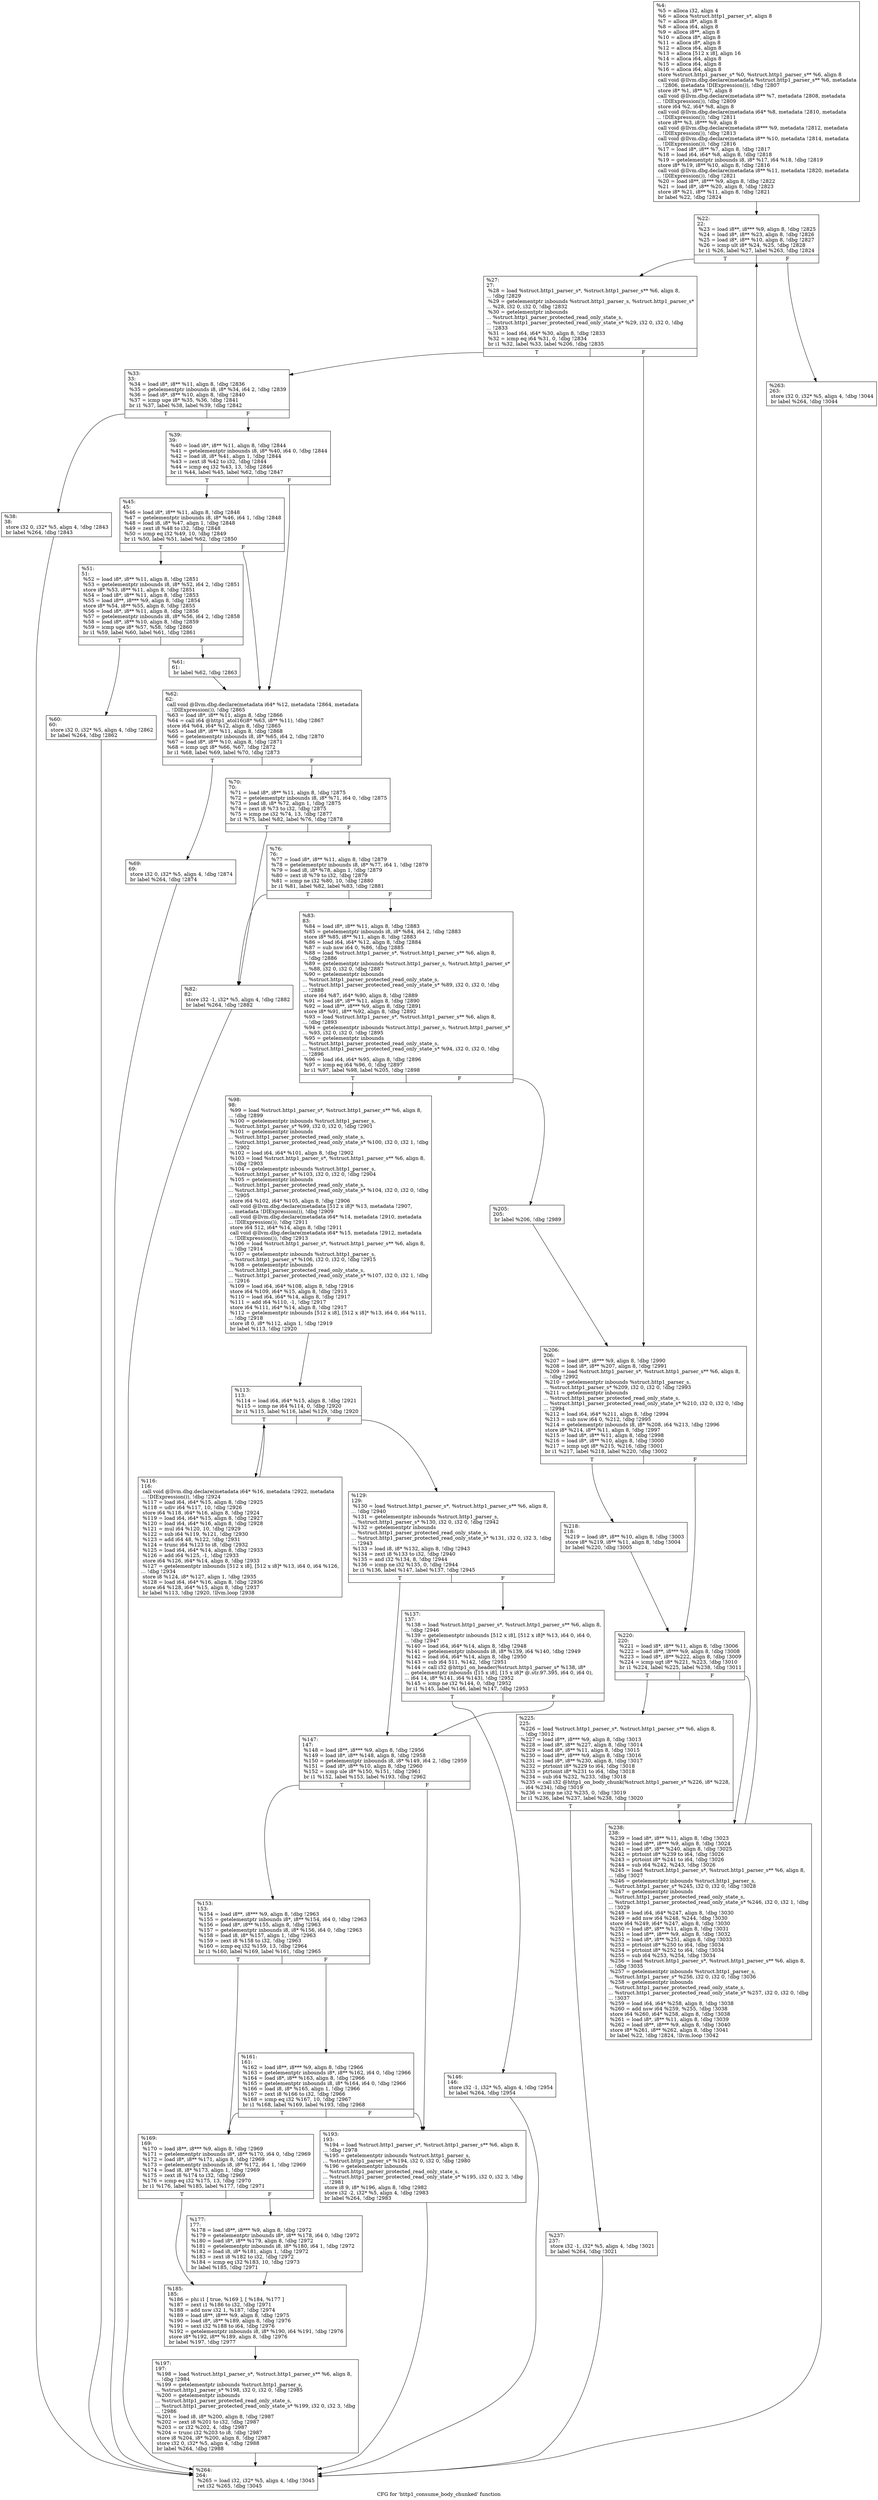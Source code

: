 digraph "CFG for 'http1_consume_body_chunked' function" {
	label="CFG for 'http1_consume_body_chunked' function";

	Node0x5568522295c0 [shape=record,label="{%4:\l  %5 = alloca i32, align 4\l  %6 = alloca %struct.http1_parser_s*, align 8\l  %7 = alloca i8*, align 8\l  %8 = alloca i64, align 8\l  %9 = alloca i8**, align 8\l  %10 = alloca i8*, align 8\l  %11 = alloca i8*, align 8\l  %12 = alloca i64, align 8\l  %13 = alloca [512 x i8], align 16\l  %14 = alloca i64, align 8\l  %15 = alloca i64, align 8\l  %16 = alloca i64, align 8\l  store %struct.http1_parser_s* %0, %struct.http1_parser_s** %6, align 8\l  call void @llvm.dbg.declare(metadata %struct.http1_parser_s** %6, metadata\l... !2806, metadata !DIExpression()), !dbg !2807\l  store i8* %1, i8** %7, align 8\l  call void @llvm.dbg.declare(metadata i8** %7, metadata !2808, metadata\l... !DIExpression()), !dbg !2809\l  store i64 %2, i64* %8, align 8\l  call void @llvm.dbg.declare(metadata i64* %8, metadata !2810, metadata\l... !DIExpression()), !dbg !2811\l  store i8** %3, i8*** %9, align 8\l  call void @llvm.dbg.declare(metadata i8*** %9, metadata !2812, metadata\l... !DIExpression()), !dbg !2813\l  call void @llvm.dbg.declare(metadata i8** %10, metadata !2814, metadata\l... !DIExpression()), !dbg !2816\l  %17 = load i8*, i8** %7, align 8, !dbg !2817\l  %18 = load i64, i64* %8, align 8, !dbg !2818\l  %19 = getelementptr inbounds i8, i8* %17, i64 %18, !dbg !2819\l  store i8* %19, i8** %10, align 8, !dbg !2816\l  call void @llvm.dbg.declare(metadata i8** %11, metadata !2820, metadata\l... !DIExpression()), !dbg !2821\l  %20 = load i8**, i8*** %9, align 8, !dbg !2822\l  %21 = load i8*, i8** %20, align 8, !dbg !2823\l  store i8* %21, i8** %11, align 8, !dbg !2821\l  br label %22, !dbg !2824\l}"];
	Node0x5568522295c0 -> Node0x55685222b530;
	Node0x55685222b530 [shape=record,label="{%22:\l22:                                               \l  %23 = load i8**, i8*** %9, align 8, !dbg !2825\l  %24 = load i8*, i8** %23, align 8, !dbg !2826\l  %25 = load i8*, i8** %10, align 8, !dbg !2827\l  %26 = icmp ult i8* %24, %25, !dbg !2828\l  br i1 %26, label %27, label %263, !dbg !2824\l|{<s0>T|<s1>F}}"];
	Node0x55685222b530:s0 -> Node0x55685222f8d0;
	Node0x55685222b530:s1 -> Node0x5568522303c0;
	Node0x55685222f8d0 [shape=record,label="{%27:\l27:                                               \l  %28 = load %struct.http1_parser_s*, %struct.http1_parser_s** %6, align 8,\l... !dbg !2829\l  %29 = getelementptr inbounds %struct.http1_parser_s, %struct.http1_parser_s*\l... %28, i32 0, i32 0, !dbg !2832\l  %30 = getelementptr inbounds\l... %struct.http1_parser_protected_read_only_state_s,\l... %struct.http1_parser_protected_read_only_state_s* %29, i32 0, i32 0, !dbg\l... !2833\l  %31 = load i64, i64* %30, align 8, !dbg !2833\l  %32 = icmp eq i64 %31, 0, !dbg !2834\l  br i1 %32, label %33, label %206, !dbg !2835\l|{<s0>T|<s1>F}}"];
	Node0x55685222f8d0:s0 -> Node0x55685222f920;
	Node0x55685222f8d0:s1 -> Node0x5568522301e0;
	Node0x55685222f920 [shape=record,label="{%33:\l33:                                               \l  %34 = load i8*, i8** %11, align 8, !dbg !2836\l  %35 = getelementptr inbounds i8, i8* %34, i64 2, !dbg !2839\l  %36 = load i8*, i8** %10, align 8, !dbg !2840\l  %37 = icmp uge i8* %35, %36, !dbg !2841\l  br i1 %37, label %38, label %39, !dbg !2842\l|{<s0>T|<s1>F}}"];
	Node0x55685222f920:s0 -> Node0x55685222f970;
	Node0x55685222f920:s1 -> Node0x55685222f9c0;
	Node0x55685222f970 [shape=record,label="{%38:\l38:                                               \l  store i32 0, i32* %5, align 4, !dbg !2843\l  br label %264, !dbg !2843\l}"];
	Node0x55685222f970 -> Node0x556852230410;
	Node0x55685222f9c0 [shape=record,label="{%39:\l39:                                               \l  %40 = load i8*, i8** %11, align 8, !dbg !2844\l  %41 = getelementptr inbounds i8, i8* %40, i64 0, !dbg !2844\l  %42 = load i8, i8* %41, align 1, !dbg !2844\l  %43 = zext i8 %42 to i32, !dbg !2844\l  %44 = icmp eq i32 %43, 13, !dbg !2846\l  br i1 %44, label %45, label %62, !dbg !2847\l|{<s0>T|<s1>F}}"];
	Node0x55685222f9c0:s0 -> Node0x55685222fa10;
	Node0x55685222f9c0:s1 -> Node0x55685222fb50;
	Node0x55685222fa10 [shape=record,label="{%45:\l45:                                               \l  %46 = load i8*, i8** %11, align 8, !dbg !2848\l  %47 = getelementptr inbounds i8, i8* %46, i64 1, !dbg !2848\l  %48 = load i8, i8* %47, align 1, !dbg !2848\l  %49 = zext i8 %48 to i32, !dbg !2848\l  %50 = icmp eq i32 %49, 10, !dbg !2849\l  br i1 %50, label %51, label %62, !dbg !2850\l|{<s0>T|<s1>F}}"];
	Node0x55685222fa10:s0 -> Node0x55685222fa60;
	Node0x55685222fa10:s1 -> Node0x55685222fb50;
	Node0x55685222fa60 [shape=record,label="{%51:\l51:                                               \l  %52 = load i8*, i8** %11, align 8, !dbg !2851\l  %53 = getelementptr inbounds i8, i8* %52, i64 2, !dbg !2851\l  store i8* %53, i8** %11, align 8, !dbg !2851\l  %54 = load i8*, i8** %11, align 8, !dbg !2853\l  %55 = load i8**, i8*** %9, align 8, !dbg !2854\l  store i8* %54, i8** %55, align 8, !dbg !2855\l  %56 = load i8*, i8** %11, align 8, !dbg !2856\l  %57 = getelementptr inbounds i8, i8* %56, i64 2, !dbg !2858\l  %58 = load i8*, i8** %10, align 8, !dbg !2859\l  %59 = icmp uge i8* %57, %58, !dbg !2860\l  br i1 %59, label %60, label %61, !dbg !2861\l|{<s0>T|<s1>F}}"];
	Node0x55685222fa60:s0 -> Node0x55685222fab0;
	Node0x55685222fa60:s1 -> Node0x55685222fb00;
	Node0x55685222fab0 [shape=record,label="{%60:\l60:                                               \l  store i32 0, i32* %5, align 4, !dbg !2862\l  br label %264, !dbg !2862\l}"];
	Node0x55685222fab0 -> Node0x556852230410;
	Node0x55685222fb00 [shape=record,label="{%61:\l61:                                               \l  br label %62, !dbg !2863\l}"];
	Node0x55685222fb00 -> Node0x55685222fb50;
	Node0x55685222fb50 [shape=record,label="{%62:\l62:                                               \l  call void @llvm.dbg.declare(metadata i64* %12, metadata !2864, metadata\l... !DIExpression()), !dbg !2865\l  %63 = load i8*, i8** %11, align 8, !dbg !2866\l  %64 = call i64 @http1_atol16(i8* %63, i8** %11), !dbg !2867\l  store i64 %64, i64* %12, align 8, !dbg !2865\l  %65 = load i8*, i8** %11, align 8, !dbg !2868\l  %66 = getelementptr inbounds i8, i8* %65, i64 2, !dbg !2870\l  %67 = load i8*, i8** %10, align 8, !dbg !2871\l  %68 = icmp ugt i8* %66, %67, !dbg !2872\l  br i1 %68, label %69, label %70, !dbg !2873\l|{<s0>T|<s1>F}}"];
	Node0x55685222fb50:s0 -> Node0x55685222fba0;
	Node0x55685222fb50:s1 -> Node0x55685222fbf0;
	Node0x55685222fba0 [shape=record,label="{%69:\l69:                                               \l  store i32 0, i32* %5, align 4, !dbg !2874\l  br label %264, !dbg !2874\l}"];
	Node0x55685222fba0 -> Node0x556852230410;
	Node0x55685222fbf0 [shape=record,label="{%70:\l70:                                               \l  %71 = load i8*, i8** %11, align 8, !dbg !2875\l  %72 = getelementptr inbounds i8, i8* %71, i64 0, !dbg !2875\l  %73 = load i8, i8* %72, align 1, !dbg !2875\l  %74 = zext i8 %73 to i32, !dbg !2875\l  %75 = icmp ne i32 %74, 13, !dbg !2877\l  br i1 %75, label %82, label %76, !dbg !2878\l|{<s0>T|<s1>F}}"];
	Node0x55685222fbf0:s0 -> Node0x55685222fc90;
	Node0x55685222fbf0:s1 -> Node0x55685222fc40;
	Node0x55685222fc40 [shape=record,label="{%76:\l76:                                               \l  %77 = load i8*, i8** %11, align 8, !dbg !2879\l  %78 = getelementptr inbounds i8, i8* %77, i64 1, !dbg !2879\l  %79 = load i8, i8* %78, align 1, !dbg !2879\l  %80 = zext i8 %79 to i32, !dbg !2879\l  %81 = icmp ne i32 %80, 10, !dbg !2880\l  br i1 %81, label %82, label %83, !dbg !2881\l|{<s0>T|<s1>F}}"];
	Node0x55685222fc40:s0 -> Node0x55685222fc90;
	Node0x55685222fc40:s1 -> Node0x55685222fce0;
	Node0x55685222fc90 [shape=record,label="{%82:\l82:                                               \l  store i32 -1, i32* %5, align 4, !dbg !2882\l  br label %264, !dbg !2882\l}"];
	Node0x55685222fc90 -> Node0x556852230410;
	Node0x55685222fce0 [shape=record,label="{%83:\l83:                                               \l  %84 = load i8*, i8** %11, align 8, !dbg !2883\l  %85 = getelementptr inbounds i8, i8* %84, i64 2, !dbg !2883\l  store i8* %85, i8** %11, align 8, !dbg !2883\l  %86 = load i64, i64* %12, align 8, !dbg !2884\l  %87 = sub nsw i64 0, %86, !dbg !2885\l  %88 = load %struct.http1_parser_s*, %struct.http1_parser_s** %6, align 8,\l... !dbg !2886\l  %89 = getelementptr inbounds %struct.http1_parser_s, %struct.http1_parser_s*\l... %88, i32 0, i32 0, !dbg !2887\l  %90 = getelementptr inbounds\l... %struct.http1_parser_protected_read_only_state_s,\l... %struct.http1_parser_protected_read_only_state_s* %89, i32 0, i32 0, !dbg\l... !2888\l  store i64 %87, i64* %90, align 8, !dbg !2889\l  %91 = load i8*, i8** %11, align 8, !dbg !2890\l  %92 = load i8**, i8*** %9, align 8, !dbg !2891\l  store i8* %91, i8** %92, align 8, !dbg !2892\l  %93 = load %struct.http1_parser_s*, %struct.http1_parser_s** %6, align 8,\l... !dbg !2893\l  %94 = getelementptr inbounds %struct.http1_parser_s, %struct.http1_parser_s*\l... %93, i32 0, i32 0, !dbg !2895\l  %95 = getelementptr inbounds\l... %struct.http1_parser_protected_read_only_state_s,\l... %struct.http1_parser_protected_read_only_state_s* %94, i32 0, i32 0, !dbg\l... !2896\l  %96 = load i64, i64* %95, align 8, !dbg !2896\l  %97 = icmp eq i64 %96, 0, !dbg !2897\l  br i1 %97, label %98, label %205, !dbg !2898\l|{<s0>T|<s1>F}}"];
	Node0x55685222fce0:s0 -> Node0x55685222fd30;
	Node0x55685222fce0:s1 -> Node0x556852230190;
	Node0x55685222fd30 [shape=record,label="{%98:\l98:                                               \l  %99 = load %struct.http1_parser_s*, %struct.http1_parser_s** %6, align 8,\l... !dbg !2899\l  %100 = getelementptr inbounds %struct.http1_parser_s,\l... %struct.http1_parser_s* %99, i32 0, i32 0, !dbg !2901\l  %101 = getelementptr inbounds\l... %struct.http1_parser_protected_read_only_state_s,\l... %struct.http1_parser_protected_read_only_state_s* %100, i32 0, i32 1, !dbg\l... !2902\l  %102 = load i64, i64* %101, align 8, !dbg !2902\l  %103 = load %struct.http1_parser_s*, %struct.http1_parser_s** %6, align 8,\l... !dbg !2903\l  %104 = getelementptr inbounds %struct.http1_parser_s,\l... %struct.http1_parser_s* %103, i32 0, i32 0, !dbg !2904\l  %105 = getelementptr inbounds\l... %struct.http1_parser_protected_read_only_state_s,\l... %struct.http1_parser_protected_read_only_state_s* %104, i32 0, i32 0, !dbg\l... !2905\l  store i64 %102, i64* %105, align 8, !dbg !2906\l  call void @llvm.dbg.declare(metadata [512 x i8]* %13, metadata !2907,\l... metadata !DIExpression()), !dbg !2909\l  call void @llvm.dbg.declare(metadata i64* %14, metadata !2910, metadata\l... !DIExpression()), !dbg !2911\l  store i64 512, i64* %14, align 8, !dbg !2911\l  call void @llvm.dbg.declare(metadata i64* %15, metadata !2912, metadata\l... !DIExpression()), !dbg !2913\l  %106 = load %struct.http1_parser_s*, %struct.http1_parser_s** %6, align 8,\l... !dbg !2914\l  %107 = getelementptr inbounds %struct.http1_parser_s,\l... %struct.http1_parser_s* %106, i32 0, i32 0, !dbg !2915\l  %108 = getelementptr inbounds\l... %struct.http1_parser_protected_read_only_state_s,\l... %struct.http1_parser_protected_read_only_state_s* %107, i32 0, i32 1, !dbg\l... !2916\l  %109 = load i64, i64* %108, align 8, !dbg !2916\l  store i64 %109, i64* %15, align 8, !dbg !2913\l  %110 = load i64, i64* %14, align 8, !dbg !2917\l  %111 = add i64 %110, -1, !dbg !2917\l  store i64 %111, i64* %14, align 8, !dbg !2917\l  %112 = getelementptr inbounds [512 x i8], [512 x i8]* %13, i64 0, i64 %111,\l... !dbg !2918\l  store i8 0, i8* %112, align 1, !dbg !2919\l  br label %113, !dbg !2920\l}"];
	Node0x55685222fd30 -> Node0x55685222fd80;
	Node0x55685222fd80 [shape=record,label="{%113:\l113:                                              \l  %114 = load i64, i64* %15, align 8, !dbg !2921\l  %115 = icmp ne i64 %114, 0, !dbg !2920\l  br i1 %115, label %116, label %129, !dbg !2920\l|{<s0>T|<s1>F}}"];
	Node0x55685222fd80:s0 -> Node0x55685222fdd0;
	Node0x55685222fd80:s1 -> Node0x55685222fe20;
	Node0x55685222fdd0 [shape=record,label="{%116:\l116:                                              \l  call void @llvm.dbg.declare(metadata i64* %16, metadata !2922, metadata\l... !DIExpression()), !dbg !2924\l  %117 = load i64, i64* %15, align 8, !dbg !2925\l  %118 = udiv i64 %117, 10, !dbg !2926\l  store i64 %118, i64* %16, align 8, !dbg !2924\l  %119 = load i64, i64* %15, align 8, !dbg !2927\l  %120 = load i64, i64* %16, align 8, !dbg !2928\l  %121 = mul i64 %120, 10, !dbg !2929\l  %122 = sub i64 %119, %121, !dbg !2930\l  %123 = add i64 48, %122, !dbg !2931\l  %124 = trunc i64 %123 to i8, !dbg !2932\l  %125 = load i64, i64* %14, align 8, !dbg !2933\l  %126 = add i64 %125, -1, !dbg !2933\l  store i64 %126, i64* %14, align 8, !dbg !2933\l  %127 = getelementptr inbounds [512 x i8], [512 x i8]* %13, i64 0, i64 %126,\l... !dbg !2934\l  store i8 %124, i8* %127, align 1, !dbg !2935\l  %128 = load i64, i64* %16, align 8, !dbg !2936\l  store i64 %128, i64* %15, align 8, !dbg !2937\l  br label %113, !dbg !2920, !llvm.loop !2938\l}"];
	Node0x55685222fdd0 -> Node0x55685222fd80;
	Node0x55685222fe20 [shape=record,label="{%129:\l129:                                              \l  %130 = load %struct.http1_parser_s*, %struct.http1_parser_s** %6, align 8,\l... !dbg !2940\l  %131 = getelementptr inbounds %struct.http1_parser_s,\l... %struct.http1_parser_s* %130, i32 0, i32 0, !dbg !2942\l  %132 = getelementptr inbounds\l... %struct.http1_parser_protected_read_only_state_s,\l... %struct.http1_parser_protected_read_only_state_s* %131, i32 0, i32 3, !dbg\l... !2943\l  %133 = load i8, i8* %132, align 8, !dbg !2943\l  %134 = zext i8 %133 to i32, !dbg !2940\l  %135 = and i32 %134, 8, !dbg !2944\l  %136 = icmp ne i32 %135, 0, !dbg !2944\l  br i1 %136, label %147, label %137, !dbg !2945\l|{<s0>T|<s1>F}}"];
	Node0x55685222fe20:s0 -> Node0x55685222ff10;
	Node0x55685222fe20:s1 -> Node0x55685222fe70;
	Node0x55685222fe70 [shape=record,label="{%137:\l137:                                              \l  %138 = load %struct.http1_parser_s*, %struct.http1_parser_s** %6, align 8,\l... !dbg !2946\l  %139 = getelementptr inbounds [512 x i8], [512 x i8]* %13, i64 0, i64 0,\l... !dbg !2947\l  %140 = load i64, i64* %14, align 8, !dbg !2948\l  %141 = getelementptr inbounds i8, i8* %139, i64 %140, !dbg !2949\l  %142 = load i64, i64* %14, align 8, !dbg !2950\l  %143 = sub i64 511, %142, !dbg !2951\l  %144 = call i32 @http1_on_header(%struct.http1_parser_s* %138, i8*\l... getelementptr inbounds ([15 x i8], [15 x i8]* @.str.97.395, i64 0, i64 0),\l... i64 14, i8* %141, i64 %143), !dbg !2952\l  %145 = icmp ne i32 %144, 0, !dbg !2952\l  br i1 %145, label %146, label %147, !dbg !2953\l|{<s0>T|<s1>F}}"];
	Node0x55685222fe70:s0 -> Node0x55685222fec0;
	Node0x55685222fe70:s1 -> Node0x55685222ff10;
	Node0x55685222fec0 [shape=record,label="{%146:\l146:                                              \l  store i32 -1, i32* %5, align 4, !dbg !2954\l  br label %264, !dbg !2954\l}"];
	Node0x55685222fec0 -> Node0x556852230410;
	Node0x55685222ff10 [shape=record,label="{%147:\l147:                                              \l  %148 = load i8**, i8*** %9, align 8, !dbg !2956\l  %149 = load i8*, i8** %148, align 8, !dbg !2958\l  %150 = getelementptr inbounds i8, i8* %149, i64 2, !dbg !2959\l  %151 = load i8*, i8** %10, align 8, !dbg !2960\l  %152 = icmp ule i8* %150, %151, !dbg !2961\l  br i1 %152, label %153, label %193, !dbg !2962\l|{<s0>T|<s1>F}}"];
	Node0x55685222ff10:s0 -> Node0x55685222ff60;
	Node0x55685222ff10:s1 -> Node0x5568522300f0;
	Node0x55685222ff60 [shape=record,label="{%153:\l153:                                              \l  %154 = load i8**, i8*** %9, align 8, !dbg !2963\l  %155 = getelementptr inbounds i8*, i8** %154, i64 0, !dbg !2963\l  %156 = load i8*, i8** %155, align 8, !dbg !2963\l  %157 = getelementptr inbounds i8, i8* %156, i64 0, !dbg !2963\l  %158 = load i8, i8* %157, align 1, !dbg !2963\l  %159 = zext i8 %158 to i32, !dbg !2963\l  %160 = icmp eq i32 %159, 13, !dbg !2964\l  br i1 %160, label %169, label %161, !dbg !2965\l|{<s0>T|<s1>F}}"];
	Node0x55685222ff60:s0 -> Node0x556852230000;
	Node0x55685222ff60:s1 -> Node0x55685222ffb0;
	Node0x55685222ffb0 [shape=record,label="{%161:\l161:                                              \l  %162 = load i8**, i8*** %9, align 8, !dbg !2966\l  %163 = getelementptr inbounds i8*, i8** %162, i64 0, !dbg !2966\l  %164 = load i8*, i8** %163, align 8, !dbg !2966\l  %165 = getelementptr inbounds i8, i8* %164, i64 0, !dbg !2966\l  %166 = load i8, i8* %165, align 1, !dbg !2966\l  %167 = zext i8 %166 to i32, !dbg !2966\l  %168 = icmp eq i32 %167, 10, !dbg !2967\l  br i1 %168, label %169, label %193, !dbg !2968\l|{<s0>T|<s1>F}}"];
	Node0x55685222ffb0:s0 -> Node0x556852230000;
	Node0x55685222ffb0:s1 -> Node0x5568522300f0;
	Node0x556852230000 [shape=record,label="{%169:\l169:                                              \l  %170 = load i8**, i8*** %9, align 8, !dbg !2969\l  %171 = getelementptr inbounds i8*, i8** %170, i64 0, !dbg !2969\l  %172 = load i8*, i8** %171, align 8, !dbg !2969\l  %173 = getelementptr inbounds i8, i8* %172, i64 1, !dbg !2969\l  %174 = load i8, i8* %173, align 1, !dbg !2969\l  %175 = zext i8 %174 to i32, !dbg !2969\l  %176 = icmp eq i32 %175, 13, !dbg !2970\l  br i1 %176, label %185, label %177, !dbg !2971\l|{<s0>T|<s1>F}}"];
	Node0x556852230000:s0 -> Node0x5568522300a0;
	Node0x556852230000:s1 -> Node0x556852230050;
	Node0x556852230050 [shape=record,label="{%177:\l177:                                              \l  %178 = load i8**, i8*** %9, align 8, !dbg !2972\l  %179 = getelementptr inbounds i8*, i8** %178, i64 0, !dbg !2972\l  %180 = load i8*, i8** %179, align 8, !dbg !2972\l  %181 = getelementptr inbounds i8, i8* %180, i64 1, !dbg !2972\l  %182 = load i8, i8* %181, align 1, !dbg !2972\l  %183 = zext i8 %182 to i32, !dbg !2972\l  %184 = icmp eq i32 %183, 10, !dbg !2973\l  br label %185, !dbg !2971\l}"];
	Node0x556852230050 -> Node0x5568522300a0;
	Node0x5568522300a0 [shape=record,label="{%185:\l185:                                              \l  %186 = phi i1 [ true, %169 ], [ %184, %177 ]\l  %187 = zext i1 %186 to i32, !dbg !2971\l  %188 = add nsw i32 1, %187, !dbg !2974\l  %189 = load i8**, i8*** %9, align 8, !dbg !2975\l  %190 = load i8*, i8** %189, align 8, !dbg !2976\l  %191 = sext i32 %188 to i64, !dbg !2976\l  %192 = getelementptr inbounds i8, i8* %190, i64 %191, !dbg !2976\l  store i8* %192, i8** %189, align 8, !dbg !2976\l  br label %197, !dbg !2977\l}"];
	Node0x5568522300a0 -> Node0x556852230140;
	Node0x5568522300f0 [shape=record,label="{%193:\l193:                                              \l  %194 = load %struct.http1_parser_s*, %struct.http1_parser_s** %6, align 8,\l... !dbg !2978\l  %195 = getelementptr inbounds %struct.http1_parser_s,\l... %struct.http1_parser_s* %194, i32 0, i32 0, !dbg !2980\l  %196 = getelementptr inbounds\l... %struct.http1_parser_protected_read_only_state_s,\l... %struct.http1_parser_protected_read_only_state_s* %195, i32 0, i32 3, !dbg\l... !2981\l  store i8 9, i8* %196, align 8, !dbg !2982\l  store i32 -2, i32* %5, align 4, !dbg !2983\l  br label %264, !dbg !2983\l}"];
	Node0x5568522300f0 -> Node0x556852230410;
	Node0x556852230140 [shape=record,label="{%197:\l197:                                              \l  %198 = load %struct.http1_parser_s*, %struct.http1_parser_s** %6, align 8,\l... !dbg !2984\l  %199 = getelementptr inbounds %struct.http1_parser_s,\l... %struct.http1_parser_s* %198, i32 0, i32 0, !dbg !2985\l  %200 = getelementptr inbounds\l... %struct.http1_parser_protected_read_only_state_s,\l... %struct.http1_parser_protected_read_only_state_s* %199, i32 0, i32 3, !dbg\l... !2986\l  %201 = load i8, i8* %200, align 8, !dbg !2987\l  %202 = zext i8 %201 to i32, !dbg !2987\l  %203 = or i32 %202, 4, !dbg !2987\l  %204 = trunc i32 %203 to i8, !dbg !2987\l  store i8 %204, i8* %200, align 8, !dbg !2987\l  store i32 0, i32* %5, align 4, !dbg !2988\l  br label %264, !dbg !2988\l}"];
	Node0x556852230140 -> Node0x556852230410;
	Node0x556852230190 [shape=record,label="{%205:\l205:                                              \l  br label %206, !dbg !2989\l}"];
	Node0x556852230190 -> Node0x5568522301e0;
	Node0x5568522301e0 [shape=record,label="{%206:\l206:                                              \l  %207 = load i8**, i8*** %9, align 8, !dbg !2990\l  %208 = load i8*, i8** %207, align 8, !dbg !2991\l  %209 = load %struct.http1_parser_s*, %struct.http1_parser_s** %6, align 8,\l... !dbg !2992\l  %210 = getelementptr inbounds %struct.http1_parser_s,\l... %struct.http1_parser_s* %209, i32 0, i32 0, !dbg !2993\l  %211 = getelementptr inbounds\l... %struct.http1_parser_protected_read_only_state_s,\l... %struct.http1_parser_protected_read_only_state_s* %210, i32 0, i32 0, !dbg\l... !2994\l  %212 = load i64, i64* %211, align 8, !dbg !2994\l  %213 = sub nsw i64 0, %212, !dbg !2995\l  %214 = getelementptr inbounds i8, i8* %208, i64 %213, !dbg !2996\l  store i8* %214, i8** %11, align 8, !dbg !2997\l  %215 = load i8*, i8** %11, align 8, !dbg !2998\l  %216 = load i8*, i8** %10, align 8, !dbg !3000\l  %217 = icmp ugt i8* %215, %216, !dbg !3001\l  br i1 %217, label %218, label %220, !dbg !3002\l|{<s0>T|<s1>F}}"];
	Node0x5568522301e0:s0 -> Node0x556852230230;
	Node0x5568522301e0:s1 -> Node0x556852230280;
	Node0x556852230230 [shape=record,label="{%218:\l218:                                              \l  %219 = load i8*, i8** %10, align 8, !dbg !3003\l  store i8* %219, i8** %11, align 8, !dbg !3004\l  br label %220, !dbg !3005\l}"];
	Node0x556852230230 -> Node0x556852230280;
	Node0x556852230280 [shape=record,label="{%220:\l220:                                              \l  %221 = load i8*, i8** %11, align 8, !dbg !3006\l  %222 = load i8**, i8*** %9, align 8, !dbg !3008\l  %223 = load i8*, i8** %222, align 8, !dbg !3009\l  %224 = icmp ugt i8* %221, %223, !dbg !3010\l  br i1 %224, label %225, label %238, !dbg !3011\l|{<s0>T|<s1>F}}"];
	Node0x556852230280:s0 -> Node0x5568522302d0;
	Node0x556852230280:s1 -> Node0x556852230370;
	Node0x5568522302d0 [shape=record,label="{%225:\l225:                                              \l  %226 = load %struct.http1_parser_s*, %struct.http1_parser_s** %6, align 8,\l... !dbg !3012\l  %227 = load i8**, i8*** %9, align 8, !dbg !3013\l  %228 = load i8*, i8** %227, align 8, !dbg !3014\l  %229 = load i8*, i8** %11, align 8, !dbg !3015\l  %230 = load i8**, i8*** %9, align 8, !dbg !3016\l  %231 = load i8*, i8** %230, align 8, !dbg !3017\l  %232 = ptrtoint i8* %229 to i64, !dbg !3018\l  %233 = ptrtoint i8* %231 to i64, !dbg !3018\l  %234 = sub i64 %232, %233, !dbg !3018\l  %235 = call i32 @http1_on_body_chunk(%struct.http1_parser_s* %226, i8* %228,\l... i64 %234), !dbg !3019\l  %236 = icmp ne i32 %235, 0, !dbg !3019\l  br i1 %236, label %237, label %238, !dbg !3020\l|{<s0>T|<s1>F}}"];
	Node0x5568522302d0:s0 -> Node0x556852230320;
	Node0x5568522302d0:s1 -> Node0x556852230370;
	Node0x556852230320 [shape=record,label="{%237:\l237:                                              \l  store i32 -1, i32* %5, align 4, !dbg !3021\l  br label %264, !dbg !3021\l}"];
	Node0x556852230320 -> Node0x556852230410;
	Node0x556852230370 [shape=record,label="{%238:\l238:                                              \l  %239 = load i8*, i8** %11, align 8, !dbg !3023\l  %240 = load i8**, i8*** %9, align 8, !dbg !3024\l  %241 = load i8*, i8** %240, align 8, !dbg !3025\l  %242 = ptrtoint i8* %239 to i64, !dbg !3026\l  %243 = ptrtoint i8* %241 to i64, !dbg !3026\l  %244 = sub i64 %242, %243, !dbg !3026\l  %245 = load %struct.http1_parser_s*, %struct.http1_parser_s** %6, align 8,\l... !dbg !3027\l  %246 = getelementptr inbounds %struct.http1_parser_s,\l... %struct.http1_parser_s* %245, i32 0, i32 0, !dbg !3028\l  %247 = getelementptr inbounds\l... %struct.http1_parser_protected_read_only_state_s,\l... %struct.http1_parser_protected_read_only_state_s* %246, i32 0, i32 1, !dbg\l... !3029\l  %248 = load i64, i64* %247, align 8, !dbg !3030\l  %249 = add nsw i64 %248, %244, !dbg !3030\l  store i64 %249, i64* %247, align 8, !dbg !3030\l  %250 = load i8*, i8** %11, align 8, !dbg !3031\l  %251 = load i8**, i8*** %9, align 8, !dbg !3032\l  %252 = load i8*, i8** %251, align 8, !dbg !3033\l  %253 = ptrtoint i8* %250 to i64, !dbg !3034\l  %254 = ptrtoint i8* %252 to i64, !dbg !3034\l  %255 = sub i64 %253, %254, !dbg !3034\l  %256 = load %struct.http1_parser_s*, %struct.http1_parser_s** %6, align 8,\l... !dbg !3035\l  %257 = getelementptr inbounds %struct.http1_parser_s,\l... %struct.http1_parser_s* %256, i32 0, i32 0, !dbg !3036\l  %258 = getelementptr inbounds\l... %struct.http1_parser_protected_read_only_state_s,\l... %struct.http1_parser_protected_read_only_state_s* %257, i32 0, i32 0, !dbg\l... !3037\l  %259 = load i64, i64* %258, align 8, !dbg !3038\l  %260 = add nsw i64 %259, %255, !dbg !3038\l  store i64 %260, i64* %258, align 8, !dbg !3038\l  %261 = load i8*, i8** %11, align 8, !dbg !3039\l  %262 = load i8**, i8*** %9, align 8, !dbg !3040\l  store i8* %261, i8** %262, align 8, !dbg !3041\l  br label %22, !dbg !2824, !llvm.loop !3042\l}"];
	Node0x556852230370 -> Node0x55685222b530;
	Node0x5568522303c0 [shape=record,label="{%263:\l263:                                              \l  store i32 0, i32* %5, align 4, !dbg !3044\l  br label %264, !dbg !3044\l}"];
	Node0x5568522303c0 -> Node0x556852230410;
	Node0x556852230410 [shape=record,label="{%264:\l264:                                              \l  %265 = load i32, i32* %5, align 4, !dbg !3045\l  ret i32 %265, !dbg !3045\l}"];
}
